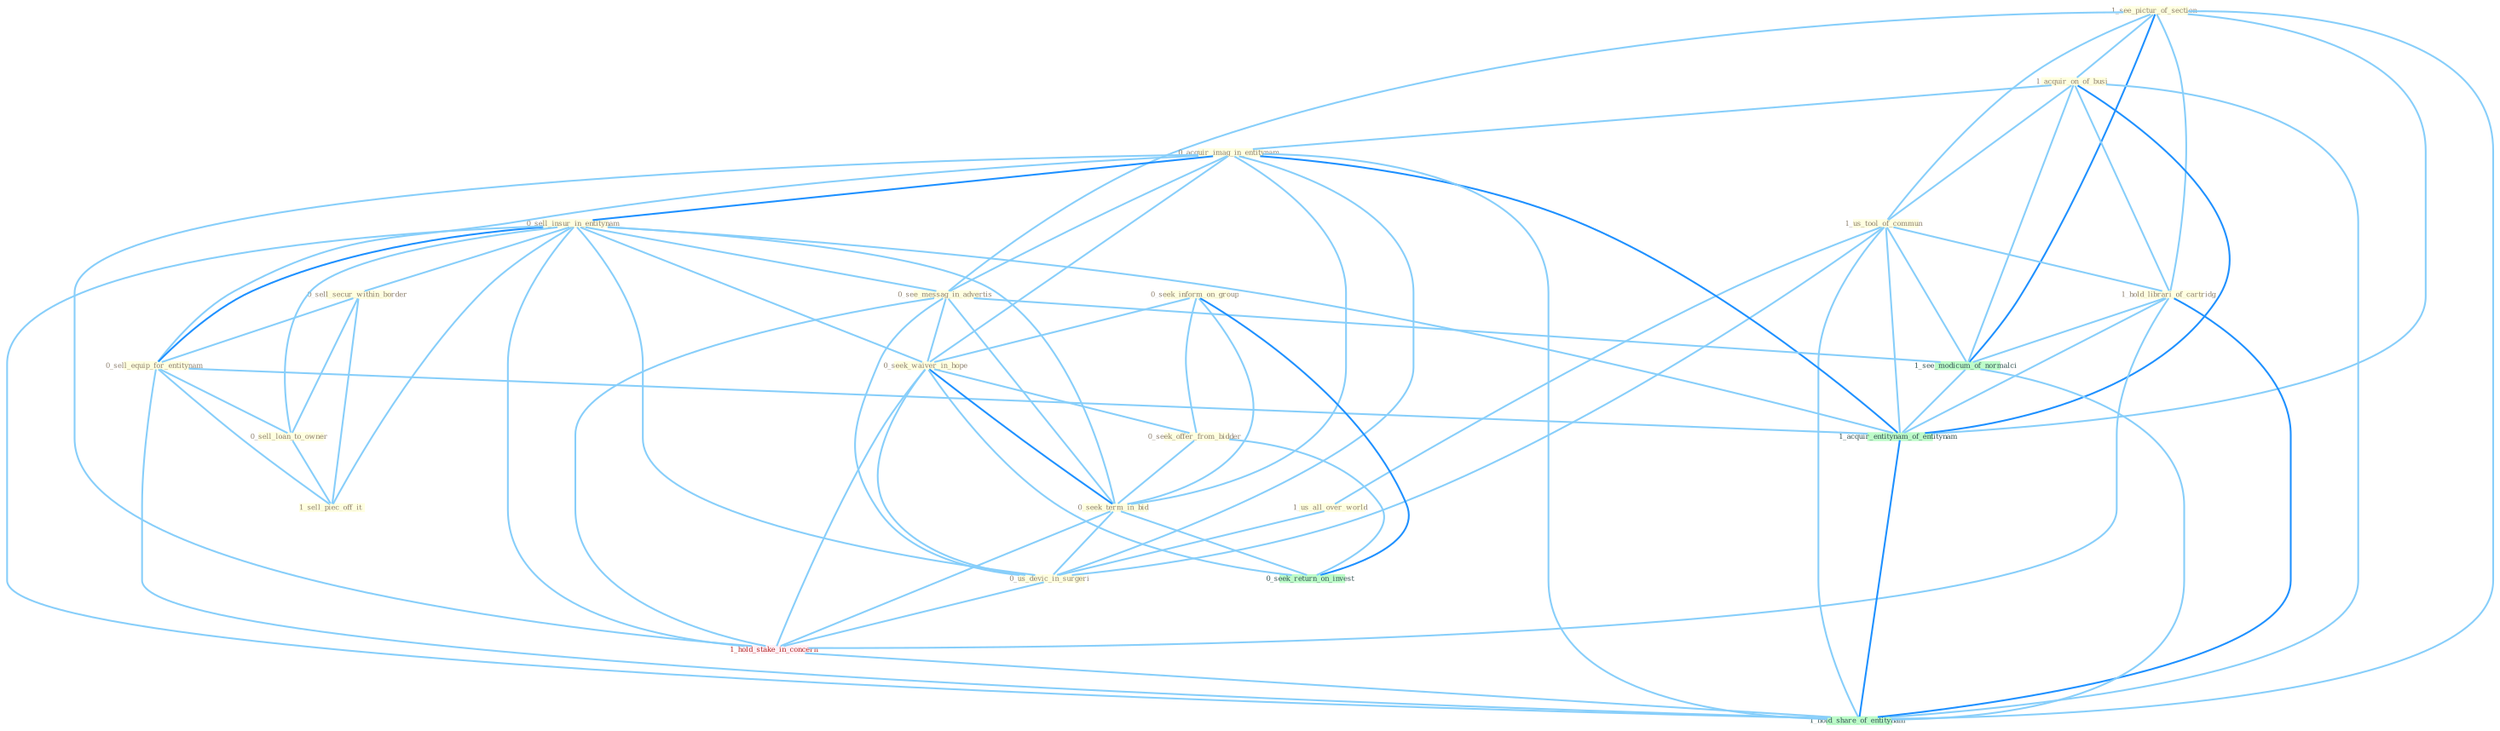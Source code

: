 Graph G{ 
    node
    [shape=polygon,style=filled,width=.5,height=.06,color="#BDFCC9",fixedsize=true,fontsize=4,
    fontcolor="#2f4f4f"];
    {node
    [color="#ffffe0", fontcolor="#8b7d6b"] "1_see_pictur_of_section " "1_acquir_on_of_busi " "1_us_tool_of_commun " "0_acquir_imag_in_entitynam " "0_sell_insur_in_entitynam " "1_hold_librari_of_cartridg " "0_sell_secur_within_border " "0_see_messag_in_advertis " "0_sell_equip_for_entitynam " "0_seek_inform_on_group " "0_seek_waiver_in_hope " "0_sell_loan_to_owner " "0_seek_offer_from_bidder " "1_us_all_over_world " "0_seek_term_in_bid " "0_us_devic_in_surgeri " "1_sell_piec_off_it "}
{node [color="#fff0f5", fontcolor="#b22222"] "1_hold_stake_in_concern "}
edge [color="#B0E2FF"];

	"1_see_pictur_of_section " -- "1_acquir_on_of_busi " [w="1", color="#87cefa" ];
	"1_see_pictur_of_section " -- "1_us_tool_of_commun " [w="1", color="#87cefa" ];
	"1_see_pictur_of_section " -- "1_hold_librari_of_cartridg " [w="1", color="#87cefa" ];
	"1_see_pictur_of_section " -- "0_see_messag_in_advertis " [w="1", color="#87cefa" ];
	"1_see_pictur_of_section " -- "1_see_modicum_of_normalci " [w="2", color="#1e90ff" , len=0.8];
	"1_see_pictur_of_section " -- "1_acquir_entitynam_of_entitynam " [w="1", color="#87cefa" ];
	"1_see_pictur_of_section " -- "1_hold_share_of_entitynam " [w="1", color="#87cefa" ];
	"1_acquir_on_of_busi " -- "1_us_tool_of_commun " [w="1", color="#87cefa" ];
	"1_acquir_on_of_busi " -- "0_acquir_imag_in_entitynam " [w="1", color="#87cefa" ];
	"1_acquir_on_of_busi " -- "1_hold_librari_of_cartridg " [w="1", color="#87cefa" ];
	"1_acquir_on_of_busi " -- "1_see_modicum_of_normalci " [w="1", color="#87cefa" ];
	"1_acquir_on_of_busi " -- "1_acquir_entitynam_of_entitynam " [w="2", color="#1e90ff" , len=0.8];
	"1_acquir_on_of_busi " -- "1_hold_share_of_entitynam " [w="1", color="#87cefa" ];
	"1_us_tool_of_commun " -- "1_hold_librari_of_cartridg " [w="1", color="#87cefa" ];
	"1_us_tool_of_commun " -- "1_us_all_over_world " [w="1", color="#87cefa" ];
	"1_us_tool_of_commun " -- "0_us_devic_in_surgeri " [w="1", color="#87cefa" ];
	"1_us_tool_of_commun " -- "1_see_modicum_of_normalci " [w="1", color="#87cefa" ];
	"1_us_tool_of_commun " -- "1_acquir_entitynam_of_entitynam " [w="1", color="#87cefa" ];
	"1_us_tool_of_commun " -- "1_hold_share_of_entitynam " [w="1", color="#87cefa" ];
	"0_acquir_imag_in_entitynam " -- "0_sell_insur_in_entitynam " [w="2", color="#1e90ff" , len=0.8];
	"0_acquir_imag_in_entitynam " -- "0_see_messag_in_advertis " [w="1", color="#87cefa" ];
	"0_acquir_imag_in_entitynam " -- "0_sell_equip_for_entitynam " [w="1", color="#87cefa" ];
	"0_acquir_imag_in_entitynam " -- "0_seek_waiver_in_hope " [w="1", color="#87cefa" ];
	"0_acquir_imag_in_entitynam " -- "0_seek_term_in_bid " [w="1", color="#87cefa" ];
	"0_acquir_imag_in_entitynam " -- "0_us_devic_in_surgeri " [w="1", color="#87cefa" ];
	"0_acquir_imag_in_entitynam " -- "1_hold_stake_in_concern " [w="1", color="#87cefa" ];
	"0_acquir_imag_in_entitynam " -- "1_acquir_entitynam_of_entitynam " [w="2", color="#1e90ff" , len=0.8];
	"0_acquir_imag_in_entitynam " -- "1_hold_share_of_entitynam " [w="1", color="#87cefa" ];
	"0_sell_insur_in_entitynam " -- "0_sell_secur_within_border " [w="1", color="#87cefa" ];
	"0_sell_insur_in_entitynam " -- "0_see_messag_in_advertis " [w="1", color="#87cefa" ];
	"0_sell_insur_in_entitynam " -- "0_sell_equip_for_entitynam " [w="2", color="#1e90ff" , len=0.8];
	"0_sell_insur_in_entitynam " -- "0_seek_waiver_in_hope " [w="1", color="#87cefa" ];
	"0_sell_insur_in_entitynam " -- "0_sell_loan_to_owner " [w="1", color="#87cefa" ];
	"0_sell_insur_in_entitynam " -- "0_seek_term_in_bid " [w="1", color="#87cefa" ];
	"0_sell_insur_in_entitynam " -- "0_us_devic_in_surgeri " [w="1", color="#87cefa" ];
	"0_sell_insur_in_entitynam " -- "1_sell_piec_off_it " [w="1", color="#87cefa" ];
	"0_sell_insur_in_entitynam " -- "1_hold_stake_in_concern " [w="1", color="#87cefa" ];
	"0_sell_insur_in_entitynam " -- "1_acquir_entitynam_of_entitynam " [w="1", color="#87cefa" ];
	"0_sell_insur_in_entitynam " -- "1_hold_share_of_entitynam " [w="1", color="#87cefa" ];
	"1_hold_librari_of_cartridg " -- "1_hold_stake_in_concern " [w="1", color="#87cefa" ];
	"1_hold_librari_of_cartridg " -- "1_see_modicum_of_normalci " [w="1", color="#87cefa" ];
	"1_hold_librari_of_cartridg " -- "1_acquir_entitynam_of_entitynam " [w="1", color="#87cefa" ];
	"1_hold_librari_of_cartridg " -- "1_hold_share_of_entitynam " [w="2", color="#1e90ff" , len=0.8];
	"0_sell_secur_within_border " -- "0_sell_equip_for_entitynam " [w="1", color="#87cefa" ];
	"0_sell_secur_within_border " -- "0_sell_loan_to_owner " [w="1", color="#87cefa" ];
	"0_sell_secur_within_border " -- "1_sell_piec_off_it " [w="1", color="#87cefa" ];
	"0_see_messag_in_advertis " -- "0_seek_waiver_in_hope " [w="1", color="#87cefa" ];
	"0_see_messag_in_advertis " -- "0_seek_term_in_bid " [w="1", color="#87cefa" ];
	"0_see_messag_in_advertis " -- "0_us_devic_in_surgeri " [w="1", color="#87cefa" ];
	"0_see_messag_in_advertis " -- "1_hold_stake_in_concern " [w="1", color="#87cefa" ];
	"0_see_messag_in_advertis " -- "1_see_modicum_of_normalci " [w="1", color="#87cefa" ];
	"0_sell_equip_for_entitynam " -- "0_sell_loan_to_owner " [w="1", color="#87cefa" ];
	"0_sell_equip_for_entitynam " -- "1_sell_piec_off_it " [w="1", color="#87cefa" ];
	"0_sell_equip_for_entitynam " -- "1_acquir_entitynam_of_entitynam " [w="1", color="#87cefa" ];
	"0_sell_equip_for_entitynam " -- "1_hold_share_of_entitynam " [w="1", color="#87cefa" ];
	"0_seek_inform_on_group " -- "0_seek_waiver_in_hope " [w="1", color="#87cefa" ];
	"0_seek_inform_on_group " -- "0_seek_offer_from_bidder " [w="1", color="#87cefa" ];
	"0_seek_inform_on_group " -- "0_seek_term_in_bid " [w="1", color="#87cefa" ];
	"0_seek_inform_on_group " -- "0_seek_return_on_invest " [w="2", color="#1e90ff" , len=0.8];
	"0_seek_waiver_in_hope " -- "0_seek_offer_from_bidder " [w="1", color="#87cefa" ];
	"0_seek_waiver_in_hope " -- "0_seek_term_in_bid " [w="2", color="#1e90ff" , len=0.8];
	"0_seek_waiver_in_hope " -- "0_us_devic_in_surgeri " [w="1", color="#87cefa" ];
	"0_seek_waiver_in_hope " -- "1_hold_stake_in_concern " [w="1", color="#87cefa" ];
	"0_seek_waiver_in_hope " -- "0_seek_return_on_invest " [w="1", color="#87cefa" ];
	"0_sell_loan_to_owner " -- "1_sell_piec_off_it " [w="1", color="#87cefa" ];
	"0_seek_offer_from_bidder " -- "0_seek_term_in_bid " [w="1", color="#87cefa" ];
	"0_seek_offer_from_bidder " -- "0_seek_return_on_invest " [w="1", color="#87cefa" ];
	"1_us_all_over_world " -- "0_us_devic_in_surgeri " [w="1", color="#87cefa" ];
	"0_seek_term_in_bid " -- "0_us_devic_in_surgeri " [w="1", color="#87cefa" ];
	"0_seek_term_in_bid " -- "1_hold_stake_in_concern " [w="1", color="#87cefa" ];
	"0_seek_term_in_bid " -- "0_seek_return_on_invest " [w="1", color="#87cefa" ];
	"0_us_devic_in_surgeri " -- "1_hold_stake_in_concern " [w="1", color="#87cefa" ];
	"1_hold_stake_in_concern " -- "1_hold_share_of_entitynam " [w="1", color="#87cefa" ];
	"1_see_modicum_of_normalci " -- "1_acquir_entitynam_of_entitynam " [w="1", color="#87cefa" ];
	"1_see_modicum_of_normalci " -- "1_hold_share_of_entitynam " [w="1", color="#87cefa" ];
	"1_acquir_entitynam_of_entitynam " -- "1_hold_share_of_entitynam " [w="2", color="#1e90ff" , len=0.8];
}